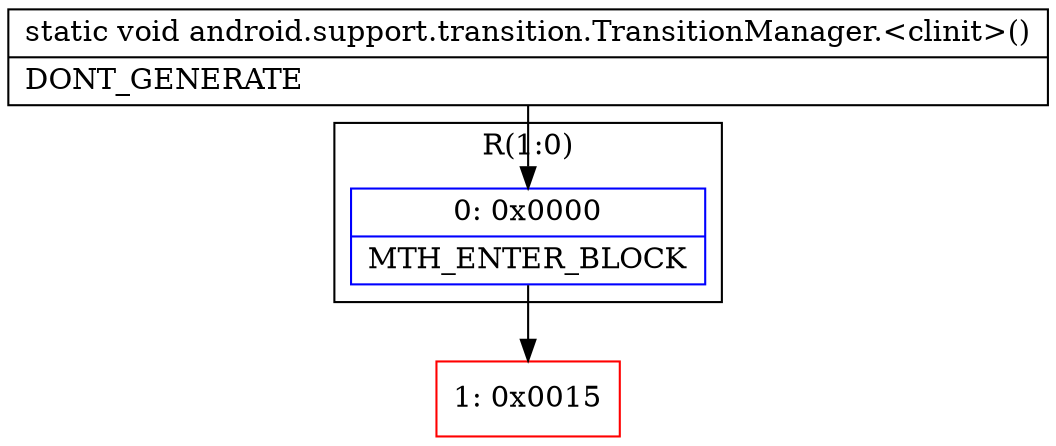 digraph "CFG forandroid.support.transition.TransitionManager.\<clinit\>()V" {
subgraph cluster_Region_1206665919 {
label = "R(1:0)";
node [shape=record,color=blue];
Node_0 [shape=record,label="{0\:\ 0x0000|MTH_ENTER_BLOCK\l}"];
}
Node_1 [shape=record,color=red,label="{1\:\ 0x0015}"];
MethodNode[shape=record,label="{static void android.support.transition.TransitionManager.\<clinit\>()  | DONT_GENERATE\l}"];
MethodNode -> Node_0;
Node_0 -> Node_1;
}


